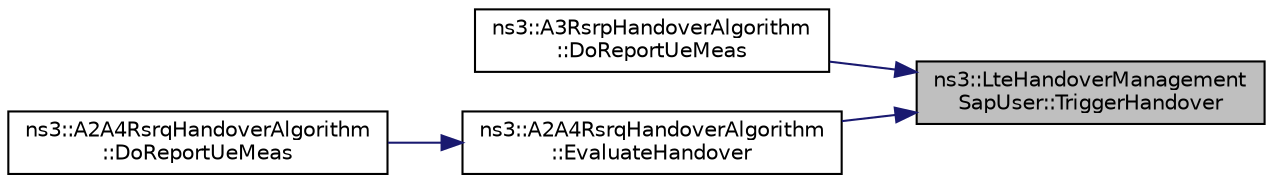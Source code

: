 digraph "ns3::LteHandoverManagementSapUser::TriggerHandover"
{
 // LATEX_PDF_SIZE
  edge [fontname="Helvetica",fontsize="10",labelfontname="Helvetica",labelfontsize="10"];
  node [fontname="Helvetica",fontsize="10",shape=record];
  rankdir="RL";
  Node1 [label="ns3::LteHandoverManagement\lSapUser::TriggerHandover",height=0.2,width=0.4,color="black", fillcolor="grey75", style="filled", fontcolor="black",tooltip="Instruct the eNodeB RRC entity to prepare a handover."];
  Node1 -> Node2 [dir="back",color="midnightblue",fontsize="10",style="solid",fontname="Helvetica"];
  Node2 [label="ns3::A3RsrpHandoverAlgorithm\l::DoReportUeMeas",height=0.2,width=0.4,color="black", fillcolor="white", style="filled",URL="$classns3_1_1_a3_rsrp_handover_algorithm.html#a985a69ab65c89a4c999af84fcfb7e391",tooltip="Implementation of LteHandoverManagementSapProvider::ReportUeMeas."];
  Node1 -> Node3 [dir="back",color="midnightblue",fontsize="10",style="solid",fontname="Helvetica"];
  Node3 [label="ns3::A2A4RsrqHandoverAlgorithm\l::EvaluateHandover",height=0.2,width=0.4,color="black", fillcolor="white", style="filled",URL="$classns3_1_1_a2_a4_rsrq_handover_algorithm.html#a95414290544e888109dd5cbb5c022512",tooltip="Called when Event A2 is detected, then trigger a handover if needed."];
  Node3 -> Node4 [dir="back",color="midnightblue",fontsize="10",style="solid",fontname="Helvetica"];
  Node4 [label="ns3::A2A4RsrqHandoverAlgorithm\l::DoReportUeMeas",height=0.2,width=0.4,color="black", fillcolor="white", style="filled",URL="$classns3_1_1_a2_a4_rsrq_handover_algorithm.html#a49d20f578c2853426103a532e9f862ec",tooltip="Implementation of LteHandoverManagementSapProvider::ReportUeMeas."];
}
